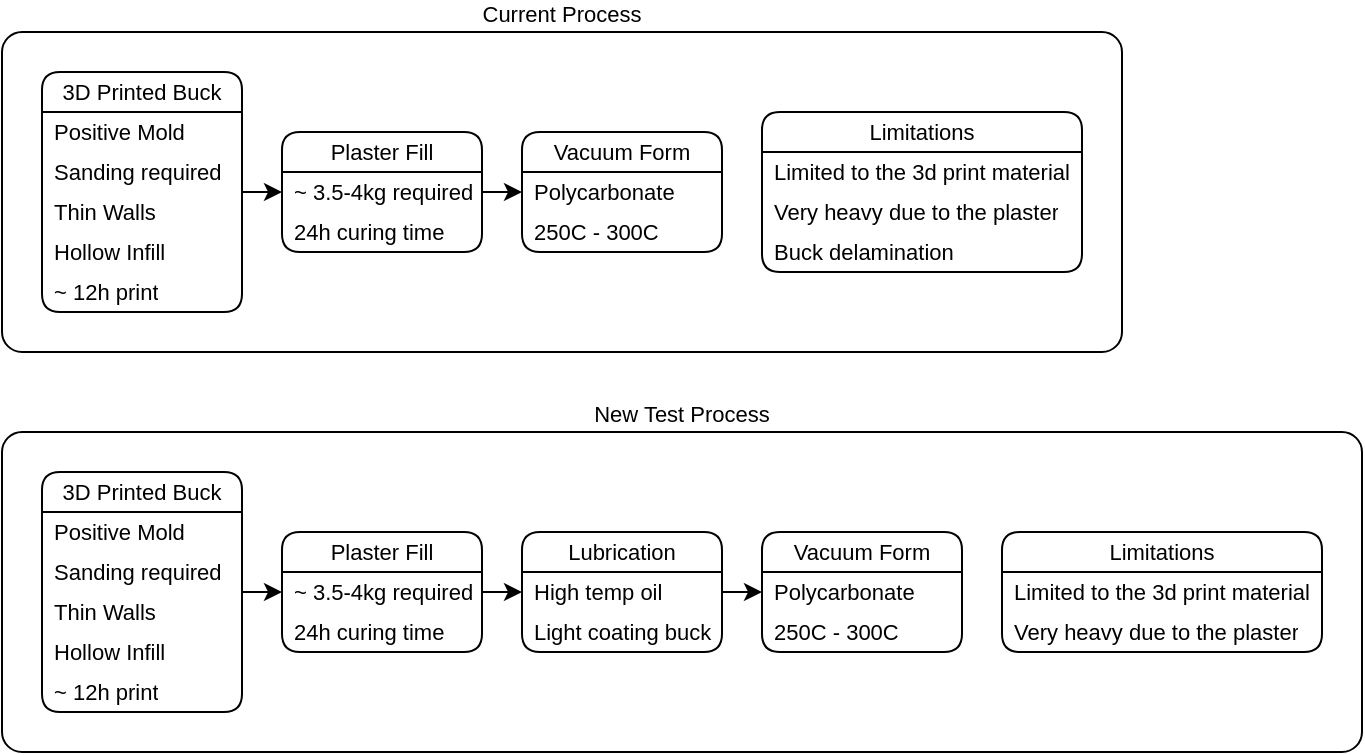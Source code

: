 <mxfile version="28.2.8">
  <diagram name="Page-1" id="-gFz8rXc9X9m0aZYtLIu">
    <mxGraphModel dx="769" dy="479" grid="1" gridSize="10" guides="1" tooltips="1" connect="1" arrows="1" fold="1" page="1" pageScale="1" pageWidth="600" pageHeight="600" math="0" shadow="0">
      <root>
        <mxCell id="0" />
        <mxCell id="1" parent="0" />
        <mxCell id="GpopK9TiqDCcpEPvR-oR-17" value="Current Process" style="rounded=1;whiteSpace=wrap;html=1;fontFamily=Helvetica;fontSize=11;fontColor=default;labelBackgroundColor=default;absoluteArcSize=1;container=1;dropTarget=1;collapsible=0;recursiveResize=0;labelPosition=center;verticalLabelPosition=top;align=center;verticalAlign=bottom;" vertex="1" parent="1">
          <mxGeometry x="40" y="40" width="560" height="160" as="geometry" />
        </mxCell>
        <mxCell id="GpopK9TiqDCcpEPvR-oR-12" style="edgeStyle=none;shape=connector;rounded=0;orthogonalLoop=1;jettySize=auto;html=1;exitX=1;exitY=0.5;exitDx=0;exitDy=0;entryX=0;entryY=0.5;entryDx=0;entryDy=0;strokeColor=default;align=center;verticalAlign=middle;fontFamily=Helvetica;fontSize=11;fontColor=default;labelBackgroundColor=default;endArrow=classic;" edge="1" parent="GpopK9TiqDCcpEPvR-oR-17" source="GpopK9TiqDCcpEPvR-oR-4" target="GpopK9TiqDCcpEPvR-oR-8">
          <mxGeometry relative="1" as="geometry" />
        </mxCell>
        <mxCell id="GpopK9TiqDCcpEPvR-oR-4" value="3D Printed Buck" style="swimlane;fontStyle=0;childLayout=stackLayout;horizontal=1;startSize=20;horizontalStack=0;resizeParent=1;resizeParentMax=0;resizeLast=0;collapsible=0;marginBottom=0;whiteSpace=wrap;html=1;rounded=1;container=1;fontFamily=Helvetica;fontSize=11;fontColor=default;labelBackgroundColor=default;" vertex="1" parent="GpopK9TiqDCcpEPvR-oR-17">
          <mxGeometry x="20" y="20" width="100" height="120" as="geometry" />
        </mxCell>
        <mxCell id="GpopK9TiqDCcpEPvR-oR-13" value="Positive Mold" style="text;strokeColor=none;fillColor=none;align=left;verticalAlign=middle;spacingLeft=4;spacingRight=4;overflow=hidden;points=[[0,0.5],[1,0.5]];portConstraint=eastwest;rotatable=0;whiteSpace=wrap;html=1;fontFamily=Helvetica;fontSize=11;fontColor=default;labelBackgroundColor=default;" vertex="1" parent="GpopK9TiqDCcpEPvR-oR-4">
          <mxGeometry y="20" width="100" height="20" as="geometry" />
        </mxCell>
        <mxCell id="GpopK9TiqDCcpEPvR-oR-16" value="Sanding required" style="text;strokeColor=none;fillColor=none;align=left;verticalAlign=middle;spacingLeft=4;spacingRight=4;overflow=hidden;points=[[0,0.5],[1,0.5]];portConstraint=eastwest;rotatable=0;whiteSpace=wrap;html=1;fontFamily=Helvetica;fontSize=11;fontColor=default;labelBackgroundColor=default;" vertex="1" parent="GpopK9TiqDCcpEPvR-oR-4">
          <mxGeometry y="40" width="100" height="20" as="geometry" />
        </mxCell>
        <mxCell id="GpopK9TiqDCcpEPvR-oR-5" value="Thin Walls" style="text;strokeColor=none;fillColor=none;align=left;verticalAlign=middle;spacingLeft=4;spacingRight=4;overflow=hidden;points=[[0,0.5],[1,0.5]];portConstraint=eastwest;rotatable=0;whiteSpace=wrap;html=1;fontFamily=Helvetica;fontSize=11;fontColor=default;labelBackgroundColor=default;" vertex="1" parent="GpopK9TiqDCcpEPvR-oR-4">
          <mxGeometry y="60" width="100" height="20" as="geometry" />
        </mxCell>
        <mxCell id="GpopK9TiqDCcpEPvR-oR-6" value="Hollow Infill" style="text;strokeColor=none;fillColor=none;align=left;verticalAlign=middle;spacingLeft=4;spacingRight=4;overflow=hidden;points=[[0,0.5],[1,0.5]];portConstraint=eastwest;rotatable=0;whiteSpace=wrap;html=1;fontFamily=Helvetica;fontSize=11;fontColor=default;labelBackgroundColor=default;" vertex="1" parent="GpopK9TiqDCcpEPvR-oR-4">
          <mxGeometry y="80" width="100" height="20" as="geometry" />
        </mxCell>
        <mxCell id="GpopK9TiqDCcpEPvR-oR-7" value="~ 12h print" style="text;strokeColor=none;fillColor=none;align=left;verticalAlign=middle;spacingLeft=4;spacingRight=4;overflow=hidden;points=[[0,0.5],[1,0.5]];portConstraint=eastwest;rotatable=0;whiteSpace=wrap;html=1;fontFamily=Helvetica;fontSize=11;fontColor=default;labelBackgroundColor=default;" vertex="1" parent="GpopK9TiqDCcpEPvR-oR-4">
          <mxGeometry y="100" width="100" height="20" as="geometry" />
        </mxCell>
        <mxCell id="GpopK9TiqDCcpEPvR-oR-37" style="edgeStyle=none;shape=connector;rounded=0;orthogonalLoop=1;jettySize=auto;html=1;exitX=1;exitY=0.5;exitDx=0;exitDy=0;entryX=0;entryY=0.5;entryDx=0;entryDy=0;strokeColor=default;align=center;verticalAlign=middle;fontFamily=Helvetica;fontSize=11;fontColor=default;labelBackgroundColor=default;endArrow=classic;" edge="1" parent="GpopK9TiqDCcpEPvR-oR-17" source="GpopK9TiqDCcpEPvR-oR-8" target="GpopK9TiqDCcpEPvR-oR-33">
          <mxGeometry relative="1" as="geometry" />
        </mxCell>
        <mxCell id="GpopK9TiqDCcpEPvR-oR-8" value="Plaster Fill" style="swimlane;fontStyle=0;childLayout=stackLayout;horizontal=1;startSize=20;horizontalStack=0;resizeParent=1;resizeParentMax=0;resizeLast=0;collapsible=0;marginBottom=0;whiteSpace=wrap;html=1;rounded=1;container=1;fontFamily=Helvetica;fontSize=11;fontColor=default;labelBackgroundColor=default;" vertex="1" parent="GpopK9TiqDCcpEPvR-oR-17">
          <mxGeometry x="140" y="50" width="100" height="60" as="geometry" />
        </mxCell>
        <mxCell id="GpopK9TiqDCcpEPvR-oR-9" value="~ 3.5-4kg required" style="text;strokeColor=none;fillColor=none;align=left;verticalAlign=middle;spacingLeft=4;spacingRight=4;overflow=hidden;points=[[0,0.5],[1,0.5]];portConstraint=eastwest;rotatable=0;whiteSpace=wrap;html=1;fontFamily=Helvetica;fontSize=11;fontColor=default;labelBackgroundColor=default;" vertex="1" parent="GpopK9TiqDCcpEPvR-oR-8">
          <mxGeometry y="20" width="100" height="20" as="geometry" />
        </mxCell>
        <mxCell id="GpopK9TiqDCcpEPvR-oR-14" value="24h curing time" style="text;strokeColor=none;fillColor=none;align=left;verticalAlign=middle;spacingLeft=4;spacingRight=4;overflow=hidden;points=[[0,0.5],[1,0.5]];portConstraint=eastwest;rotatable=0;whiteSpace=wrap;html=1;fontFamily=Helvetica;fontSize=11;fontColor=default;labelBackgroundColor=default;" vertex="1" parent="GpopK9TiqDCcpEPvR-oR-8">
          <mxGeometry y="40" width="100" height="20" as="geometry" />
        </mxCell>
        <mxCell id="GpopK9TiqDCcpEPvR-oR-18" value="Limitations" style="swimlane;fontStyle=0;childLayout=stackLayout;horizontal=1;startSize=20;horizontalStack=0;resizeParent=1;resizeParentMax=0;resizeLast=0;collapsible=0;marginBottom=0;whiteSpace=wrap;html=1;rounded=1;container=1;fontFamily=Helvetica;fontSize=11;fontColor=default;labelBackgroundColor=default;" vertex="1" parent="GpopK9TiqDCcpEPvR-oR-17">
          <mxGeometry x="380" y="40" width="160" height="80" as="geometry" />
        </mxCell>
        <mxCell id="GpopK9TiqDCcpEPvR-oR-19" value="Limited to the 3d print material" style="text;strokeColor=none;fillColor=none;align=left;verticalAlign=middle;spacingLeft=4;spacingRight=4;overflow=hidden;points=[[0,0.5],[1,0.5]];portConstraint=eastwest;rotatable=0;whiteSpace=wrap;html=1;fontFamily=Helvetica;fontSize=11;fontColor=default;labelBackgroundColor=default;" vertex="1" parent="GpopK9TiqDCcpEPvR-oR-18">
          <mxGeometry y="20" width="160" height="20" as="geometry" />
        </mxCell>
        <mxCell id="GpopK9TiqDCcpEPvR-oR-20" value="Very heavy due to the plaster" style="text;strokeColor=none;fillColor=none;align=left;verticalAlign=middle;spacingLeft=4;spacingRight=4;overflow=hidden;points=[[0,0.5],[1,0.5]];portConstraint=eastwest;rotatable=0;whiteSpace=wrap;html=1;fontFamily=Helvetica;fontSize=11;fontColor=default;labelBackgroundColor=default;" vertex="1" parent="GpopK9TiqDCcpEPvR-oR-18">
          <mxGeometry y="40" width="160" height="20" as="geometry" />
        </mxCell>
        <mxCell id="GpopK9TiqDCcpEPvR-oR-56" value="Buck delamination" style="text;strokeColor=none;fillColor=none;align=left;verticalAlign=middle;spacingLeft=4;spacingRight=4;overflow=hidden;points=[[0,0.5],[1,0.5]];portConstraint=eastwest;rotatable=0;whiteSpace=wrap;html=1;fontFamily=Helvetica;fontSize=11;fontColor=default;labelBackgroundColor=default;" vertex="1" parent="GpopK9TiqDCcpEPvR-oR-18">
          <mxGeometry y="60" width="160" height="20" as="geometry" />
        </mxCell>
        <mxCell id="GpopK9TiqDCcpEPvR-oR-33" value="Vacuum Form" style="swimlane;fontStyle=0;childLayout=stackLayout;horizontal=1;startSize=20;horizontalStack=0;resizeParent=1;resizeParentMax=0;resizeLast=0;collapsible=0;marginBottom=0;whiteSpace=wrap;html=1;rounded=1;container=1;fontFamily=Helvetica;fontSize=11;fontColor=default;labelBackgroundColor=default;" vertex="1" parent="GpopK9TiqDCcpEPvR-oR-17">
          <mxGeometry x="260" y="50" width="100" height="60" as="geometry" />
        </mxCell>
        <mxCell id="GpopK9TiqDCcpEPvR-oR-34" value="Polycarbonate" style="text;strokeColor=none;fillColor=none;align=left;verticalAlign=middle;spacingLeft=4;spacingRight=4;overflow=hidden;points=[[0,0.5],[1,0.5]];portConstraint=eastwest;rotatable=0;whiteSpace=wrap;html=1;fontFamily=Helvetica;fontSize=11;fontColor=default;labelBackgroundColor=default;" vertex="1" parent="GpopK9TiqDCcpEPvR-oR-33">
          <mxGeometry y="20" width="100" height="20" as="geometry" />
        </mxCell>
        <mxCell id="GpopK9TiqDCcpEPvR-oR-35" value="250C - 300C" style="text;strokeColor=none;fillColor=none;align=left;verticalAlign=middle;spacingLeft=4;spacingRight=4;overflow=hidden;points=[[0,0.5],[1,0.5]];portConstraint=eastwest;rotatable=0;whiteSpace=wrap;html=1;fontFamily=Helvetica;fontSize=11;fontColor=default;labelBackgroundColor=default;" vertex="1" parent="GpopK9TiqDCcpEPvR-oR-33">
          <mxGeometry y="40" width="100" height="20" as="geometry" />
        </mxCell>
        <mxCell id="GpopK9TiqDCcpEPvR-oR-38" value="New Test Process" style="rounded=1;whiteSpace=wrap;html=1;fontFamily=Helvetica;fontSize=11;fontColor=default;labelBackgroundColor=default;absoluteArcSize=1;container=1;dropTarget=1;collapsible=0;recursiveResize=0;labelPosition=center;verticalLabelPosition=top;align=center;verticalAlign=bottom;" vertex="1" parent="1">
          <mxGeometry x="40" y="240" width="680" height="160" as="geometry" />
        </mxCell>
        <mxCell id="GpopK9TiqDCcpEPvR-oR-39" style="edgeStyle=none;shape=connector;rounded=0;orthogonalLoop=1;jettySize=auto;html=1;exitX=1;exitY=0.5;exitDx=0;exitDy=0;entryX=0;entryY=0.5;entryDx=0;entryDy=0;strokeColor=default;align=center;verticalAlign=middle;fontFamily=Helvetica;fontSize=11;fontColor=default;labelBackgroundColor=default;endArrow=classic;" edge="1" parent="GpopK9TiqDCcpEPvR-oR-38" source="GpopK9TiqDCcpEPvR-oR-40" target="GpopK9TiqDCcpEPvR-oR-47">
          <mxGeometry relative="1" as="geometry" />
        </mxCell>
        <mxCell id="GpopK9TiqDCcpEPvR-oR-40" value="3D Printed Buck" style="swimlane;fontStyle=0;childLayout=stackLayout;horizontal=1;startSize=20;horizontalStack=0;resizeParent=1;resizeParentMax=0;resizeLast=0;collapsible=0;marginBottom=0;whiteSpace=wrap;html=1;rounded=1;container=1;fontFamily=Helvetica;fontSize=11;fontColor=default;labelBackgroundColor=default;" vertex="1" parent="GpopK9TiqDCcpEPvR-oR-38">
          <mxGeometry x="20" y="20" width="100" height="120" as="geometry" />
        </mxCell>
        <mxCell id="GpopK9TiqDCcpEPvR-oR-41" value="Positive Mold" style="text;strokeColor=none;fillColor=none;align=left;verticalAlign=middle;spacingLeft=4;spacingRight=4;overflow=hidden;points=[[0,0.5],[1,0.5]];portConstraint=eastwest;rotatable=0;whiteSpace=wrap;html=1;fontFamily=Helvetica;fontSize=11;fontColor=default;labelBackgroundColor=default;" vertex="1" parent="GpopK9TiqDCcpEPvR-oR-40">
          <mxGeometry y="20" width="100" height="20" as="geometry" />
        </mxCell>
        <mxCell id="GpopK9TiqDCcpEPvR-oR-42" value="Sanding required" style="text;strokeColor=none;fillColor=none;align=left;verticalAlign=middle;spacingLeft=4;spacingRight=4;overflow=hidden;points=[[0,0.5],[1,0.5]];portConstraint=eastwest;rotatable=0;whiteSpace=wrap;html=1;fontFamily=Helvetica;fontSize=11;fontColor=default;labelBackgroundColor=default;" vertex="1" parent="GpopK9TiqDCcpEPvR-oR-40">
          <mxGeometry y="40" width="100" height="20" as="geometry" />
        </mxCell>
        <mxCell id="GpopK9TiqDCcpEPvR-oR-43" value="Thin Walls" style="text;strokeColor=none;fillColor=none;align=left;verticalAlign=middle;spacingLeft=4;spacingRight=4;overflow=hidden;points=[[0,0.5],[1,0.5]];portConstraint=eastwest;rotatable=0;whiteSpace=wrap;html=1;fontFamily=Helvetica;fontSize=11;fontColor=default;labelBackgroundColor=default;" vertex="1" parent="GpopK9TiqDCcpEPvR-oR-40">
          <mxGeometry y="60" width="100" height="20" as="geometry" />
        </mxCell>
        <mxCell id="GpopK9TiqDCcpEPvR-oR-44" value="Hollow Infill" style="text;strokeColor=none;fillColor=none;align=left;verticalAlign=middle;spacingLeft=4;spacingRight=4;overflow=hidden;points=[[0,0.5],[1,0.5]];portConstraint=eastwest;rotatable=0;whiteSpace=wrap;html=1;fontFamily=Helvetica;fontSize=11;fontColor=default;labelBackgroundColor=default;" vertex="1" parent="GpopK9TiqDCcpEPvR-oR-40">
          <mxGeometry y="80" width="100" height="20" as="geometry" />
        </mxCell>
        <mxCell id="GpopK9TiqDCcpEPvR-oR-45" value="~ 12h print" style="text;strokeColor=none;fillColor=none;align=left;verticalAlign=middle;spacingLeft=4;spacingRight=4;overflow=hidden;points=[[0,0.5],[1,0.5]];portConstraint=eastwest;rotatable=0;whiteSpace=wrap;html=1;fontFamily=Helvetica;fontSize=11;fontColor=default;labelBackgroundColor=default;" vertex="1" parent="GpopK9TiqDCcpEPvR-oR-40">
          <mxGeometry y="100" width="100" height="20" as="geometry" />
        </mxCell>
        <mxCell id="GpopK9TiqDCcpEPvR-oR-60" style="edgeStyle=none;shape=connector;rounded=0;orthogonalLoop=1;jettySize=auto;html=1;exitX=1;exitY=0.5;exitDx=0;exitDy=0;entryX=0;entryY=0.5;entryDx=0;entryDy=0;strokeColor=default;align=center;verticalAlign=middle;fontFamily=Helvetica;fontSize=11;fontColor=default;labelBackgroundColor=default;endArrow=classic;" edge="1" parent="GpopK9TiqDCcpEPvR-oR-38" source="GpopK9TiqDCcpEPvR-oR-47" target="GpopK9TiqDCcpEPvR-oR-57">
          <mxGeometry relative="1" as="geometry" />
        </mxCell>
        <mxCell id="GpopK9TiqDCcpEPvR-oR-47" value="Plaster Fill" style="swimlane;fontStyle=0;childLayout=stackLayout;horizontal=1;startSize=20;horizontalStack=0;resizeParent=1;resizeParentMax=0;resizeLast=0;collapsible=0;marginBottom=0;whiteSpace=wrap;html=1;rounded=1;container=1;fontFamily=Helvetica;fontSize=11;fontColor=default;labelBackgroundColor=default;" vertex="1" parent="GpopK9TiqDCcpEPvR-oR-38">
          <mxGeometry x="140" y="50" width="100" height="60" as="geometry" />
        </mxCell>
        <mxCell id="GpopK9TiqDCcpEPvR-oR-48" value="~ 3.5-4kg required" style="text;strokeColor=none;fillColor=none;align=left;verticalAlign=middle;spacingLeft=4;spacingRight=4;overflow=hidden;points=[[0,0.5],[1,0.5]];portConstraint=eastwest;rotatable=0;whiteSpace=wrap;html=1;fontFamily=Helvetica;fontSize=11;fontColor=default;labelBackgroundColor=default;" vertex="1" parent="GpopK9TiqDCcpEPvR-oR-47">
          <mxGeometry y="20" width="100" height="20" as="geometry" />
        </mxCell>
        <mxCell id="GpopK9TiqDCcpEPvR-oR-49" value="24h curing time" style="text;strokeColor=none;fillColor=none;align=left;verticalAlign=middle;spacingLeft=4;spacingRight=4;overflow=hidden;points=[[0,0.5],[1,0.5]];portConstraint=eastwest;rotatable=0;whiteSpace=wrap;html=1;fontFamily=Helvetica;fontSize=11;fontColor=default;labelBackgroundColor=default;" vertex="1" parent="GpopK9TiqDCcpEPvR-oR-47">
          <mxGeometry y="40" width="100" height="20" as="geometry" />
        </mxCell>
        <mxCell id="GpopK9TiqDCcpEPvR-oR-50" value="Limitations" style="swimlane;fontStyle=0;childLayout=stackLayout;horizontal=1;startSize=20;horizontalStack=0;resizeParent=1;resizeParentMax=0;resizeLast=0;collapsible=0;marginBottom=0;whiteSpace=wrap;html=1;rounded=1;container=1;fontFamily=Helvetica;fontSize=11;fontColor=default;labelBackgroundColor=default;" vertex="1" parent="GpopK9TiqDCcpEPvR-oR-38">
          <mxGeometry x="500" y="50" width="160" height="60" as="geometry" />
        </mxCell>
        <mxCell id="GpopK9TiqDCcpEPvR-oR-51" value="Limited to the 3d print material" style="text;strokeColor=none;fillColor=none;align=left;verticalAlign=middle;spacingLeft=4;spacingRight=4;overflow=hidden;points=[[0,0.5],[1,0.5]];portConstraint=eastwest;rotatable=0;whiteSpace=wrap;html=1;fontFamily=Helvetica;fontSize=11;fontColor=default;labelBackgroundColor=default;" vertex="1" parent="GpopK9TiqDCcpEPvR-oR-50">
          <mxGeometry y="20" width="160" height="20" as="geometry" />
        </mxCell>
        <mxCell id="GpopK9TiqDCcpEPvR-oR-52" value="Very heavy due to the plaster" style="text;strokeColor=none;fillColor=none;align=left;verticalAlign=middle;spacingLeft=4;spacingRight=4;overflow=hidden;points=[[0,0.5],[1,0.5]];portConstraint=eastwest;rotatable=0;whiteSpace=wrap;html=1;fontFamily=Helvetica;fontSize=11;fontColor=default;labelBackgroundColor=default;" vertex="1" parent="GpopK9TiqDCcpEPvR-oR-50">
          <mxGeometry y="40" width="160" height="20" as="geometry" />
        </mxCell>
        <mxCell id="GpopK9TiqDCcpEPvR-oR-53" value="Vacuum Form" style="swimlane;fontStyle=0;childLayout=stackLayout;horizontal=1;startSize=20;horizontalStack=0;resizeParent=1;resizeParentMax=0;resizeLast=0;collapsible=0;marginBottom=0;whiteSpace=wrap;html=1;rounded=1;container=1;fontFamily=Helvetica;fontSize=11;fontColor=default;labelBackgroundColor=default;" vertex="1" parent="GpopK9TiqDCcpEPvR-oR-38">
          <mxGeometry x="380" y="50" width="100" height="60" as="geometry" />
        </mxCell>
        <mxCell id="GpopK9TiqDCcpEPvR-oR-54" value="Polycarbonate" style="text;strokeColor=none;fillColor=none;align=left;verticalAlign=middle;spacingLeft=4;spacingRight=4;overflow=hidden;points=[[0,0.5],[1,0.5]];portConstraint=eastwest;rotatable=0;whiteSpace=wrap;html=1;fontFamily=Helvetica;fontSize=11;fontColor=default;labelBackgroundColor=default;" vertex="1" parent="GpopK9TiqDCcpEPvR-oR-53">
          <mxGeometry y="20" width="100" height="20" as="geometry" />
        </mxCell>
        <mxCell id="GpopK9TiqDCcpEPvR-oR-55" value="250C - 300C" style="text;strokeColor=none;fillColor=none;align=left;verticalAlign=middle;spacingLeft=4;spacingRight=4;overflow=hidden;points=[[0,0.5],[1,0.5]];portConstraint=eastwest;rotatable=0;whiteSpace=wrap;html=1;fontFamily=Helvetica;fontSize=11;fontColor=default;labelBackgroundColor=default;" vertex="1" parent="GpopK9TiqDCcpEPvR-oR-53">
          <mxGeometry y="40" width="100" height="20" as="geometry" />
        </mxCell>
        <mxCell id="GpopK9TiqDCcpEPvR-oR-61" style="edgeStyle=none;shape=connector;rounded=0;orthogonalLoop=1;jettySize=auto;html=1;exitX=1;exitY=0.5;exitDx=0;exitDy=0;entryX=0;entryY=0.5;entryDx=0;entryDy=0;strokeColor=default;align=center;verticalAlign=middle;fontFamily=Helvetica;fontSize=11;fontColor=default;labelBackgroundColor=default;endArrow=classic;" edge="1" parent="GpopK9TiqDCcpEPvR-oR-38" source="GpopK9TiqDCcpEPvR-oR-57" target="GpopK9TiqDCcpEPvR-oR-53">
          <mxGeometry relative="1" as="geometry" />
        </mxCell>
        <mxCell id="GpopK9TiqDCcpEPvR-oR-57" value="Lubrication" style="swimlane;fontStyle=0;childLayout=stackLayout;horizontal=1;startSize=20;horizontalStack=0;resizeParent=1;resizeParentMax=0;resizeLast=0;collapsible=0;marginBottom=0;whiteSpace=wrap;html=1;rounded=1;container=1;fontFamily=Helvetica;fontSize=11;fontColor=default;labelBackgroundColor=default;" vertex="1" parent="GpopK9TiqDCcpEPvR-oR-38">
          <mxGeometry x="260" y="50" width="100" height="60" as="geometry" />
        </mxCell>
        <mxCell id="GpopK9TiqDCcpEPvR-oR-58" value="High temp oil" style="text;strokeColor=none;fillColor=none;align=left;verticalAlign=middle;spacingLeft=4;spacingRight=4;overflow=hidden;points=[[0,0.5],[1,0.5]];portConstraint=eastwest;rotatable=0;whiteSpace=wrap;html=1;fontFamily=Helvetica;fontSize=11;fontColor=default;labelBackgroundColor=default;" vertex="1" parent="GpopK9TiqDCcpEPvR-oR-57">
          <mxGeometry y="20" width="100" height="20" as="geometry" />
        </mxCell>
        <mxCell id="GpopK9TiqDCcpEPvR-oR-59" value="Light coating buck" style="text;strokeColor=none;fillColor=none;align=left;verticalAlign=middle;spacingLeft=4;spacingRight=4;overflow=hidden;points=[[0,0.5],[1,0.5]];portConstraint=eastwest;rotatable=0;whiteSpace=wrap;html=1;fontFamily=Helvetica;fontSize=11;fontColor=default;labelBackgroundColor=default;" vertex="1" parent="GpopK9TiqDCcpEPvR-oR-57">
          <mxGeometry y="40" width="100" height="20" as="geometry" />
        </mxCell>
      </root>
    </mxGraphModel>
  </diagram>
</mxfile>
